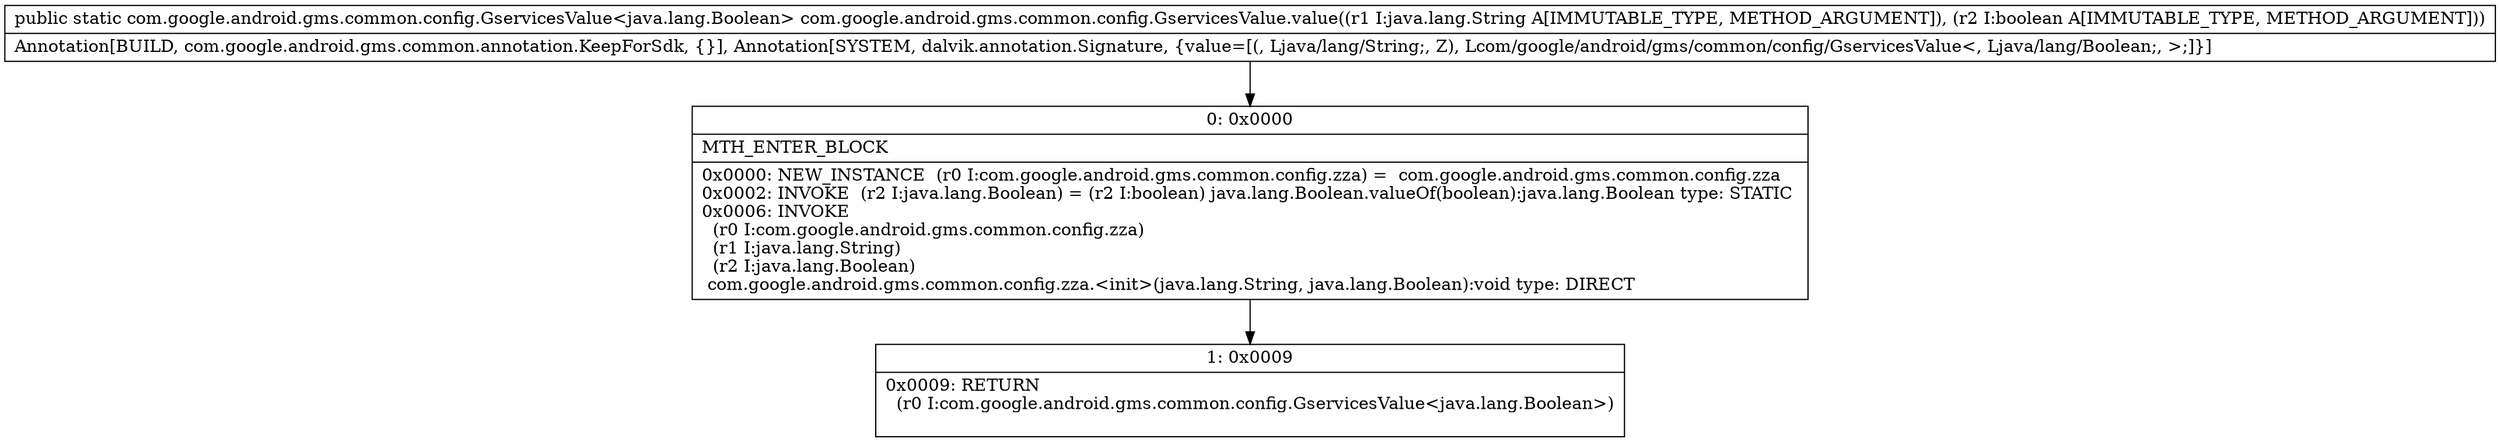 digraph "CFG forcom.google.android.gms.common.config.GservicesValue.value(Ljava\/lang\/String;Z)Lcom\/google\/android\/gms\/common\/config\/GservicesValue;" {
Node_0 [shape=record,label="{0\:\ 0x0000|MTH_ENTER_BLOCK\l|0x0000: NEW_INSTANCE  (r0 I:com.google.android.gms.common.config.zza) =  com.google.android.gms.common.config.zza \l0x0002: INVOKE  (r2 I:java.lang.Boolean) = (r2 I:boolean) java.lang.Boolean.valueOf(boolean):java.lang.Boolean type: STATIC \l0x0006: INVOKE  \l  (r0 I:com.google.android.gms.common.config.zza)\l  (r1 I:java.lang.String)\l  (r2 I:java.lang.Boolean)\l com.google.android.gms.common.config.zza.\<init\>(java.lang.String, java.lang.Boolean):void type: DIRECT \l}"];
Node_1 [shape=record,label="{1\:\ 0x0009|0x0009: RETURN  \l  (r0 I:com.google.android.gms.common.config.GservicesValue\<java.lang.Boolean\>)\l \l}"];
MethodNode[shape=record,label="{public static com.google.android.gms.common.config.GservicesValue\<java.lang.Boolean\> com.google.android.gms.common.config.GservicesValue.value((r1 I:java.lang.String A[IMMUTABLE_TYPE, METHOD_ARGUMENT]), (r2 I:boolean A[IMMUTABLE_TYPE, METHOD_ARGUMENT]))  | Annotation[BUILD, com.google.android.gms.common.annotation.KeepForSdk, \{\}], Annotation[SYSTEM, dalvik.annotation.Signature, \{value=[(, Ljava\/lang\/String;, Z), Lcom\/google\/android\/gms\/common\/config\/GservicesValue\<, Ljava\/lang\/Boolean;, \>;]\}]\l}"];
MethodNode -> Node_0;
Node_0 -> Node_1;
}


